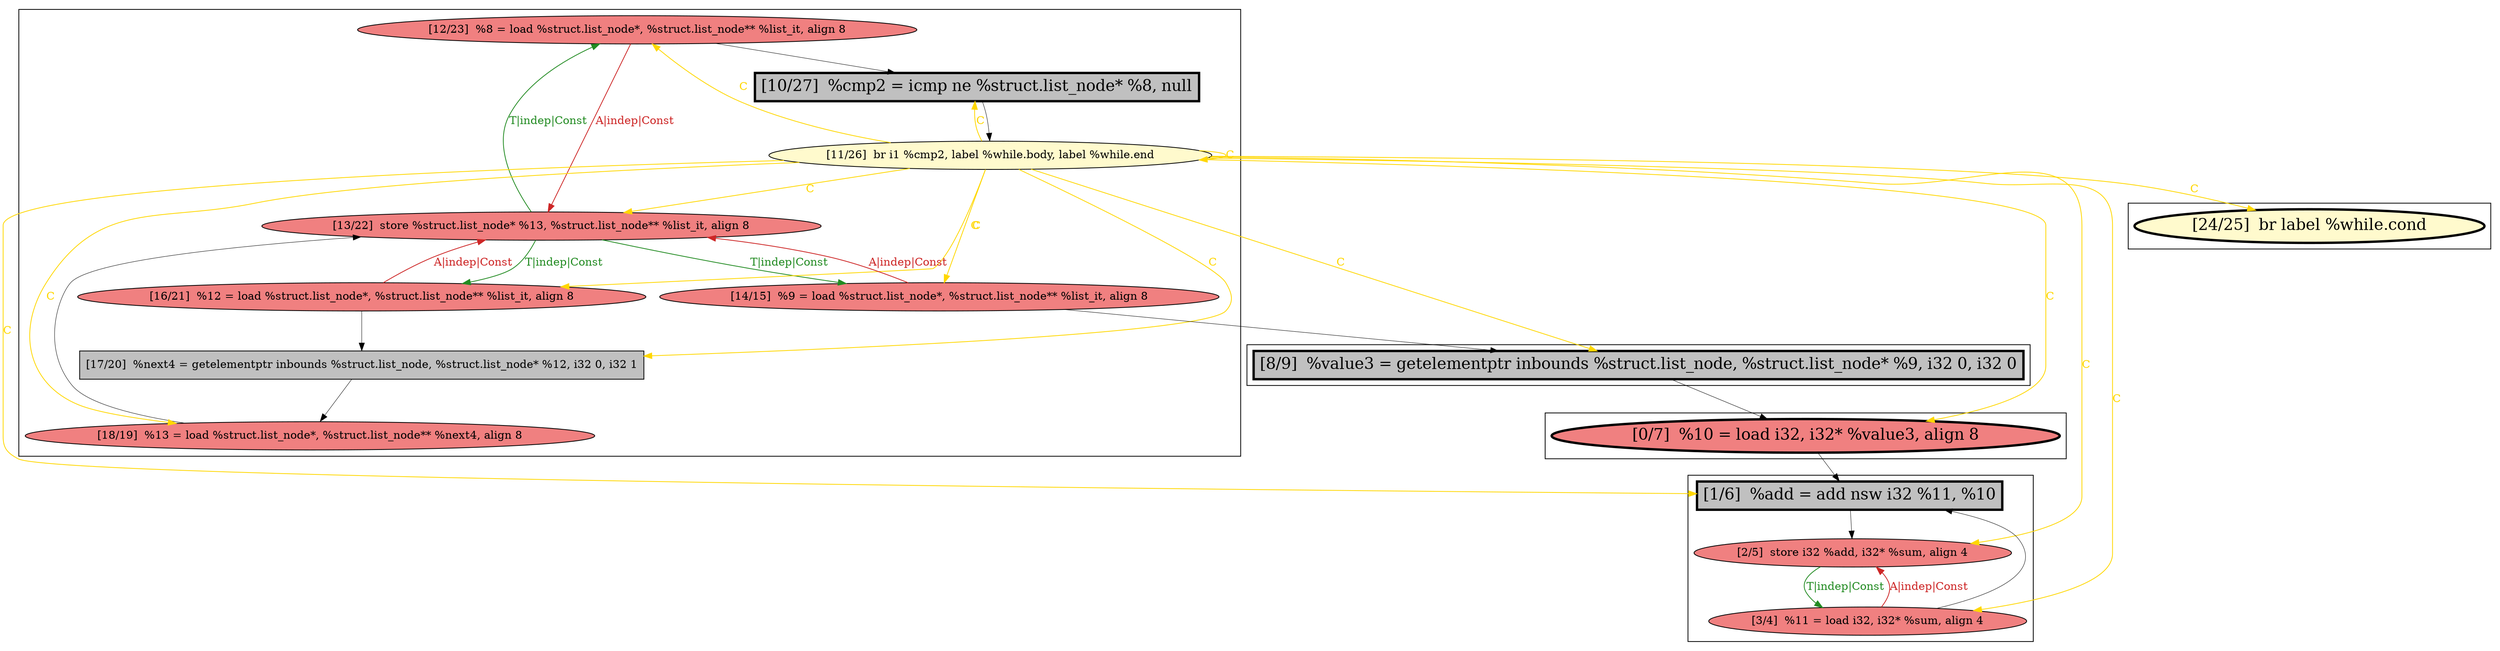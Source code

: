 
digraph G {



node949->node946 [style=solid,color=firebrick3,label="A|indep|Const",penwidth=1.0,fontcolor=firebrick3 ]
node948->node944 [style=solid,color=black,label="",penwidth=0.5,fontcolor=black ]
node946->node949 [style=solid,color=forestgreen,label="T|indep|Const",penwidth=1.0,fontcolor=forestgreen ]
node950->node938 [style=solid,color=gold,label="C",penwidth=1.0,fontcolor=gold ]
node946->node947 [style=solid,color=forestgreen,label="T|indep|Const",penwidth=1.0,fontcolor=forestgreen ]
node947->node942 [style=solid,color=black,label="",penwidth=0.5,fontcolor=black ]
node942->node941 [style=solid,color=black,label="",penwidth=0.5,fontcolor=black ]
node941->node938 [style=solid,color=black,label="",penwidth=0.5,fontcolor=black ]
node945->node950 [style=solid,color=black,label="",penwidth=0.5,fontcolor=black ]
node940->node938 [style=solid,color=black,label="",penwidth=0.5,fontcolor=black ]
node949->node945 [style=solid,color=black,label="",penwidth=0.5,fontcolor=black ]
node940->node939 [style=solid,color=firebrick3,label="A|indep|Const",penwidth=1.0,fontcolor=firebrick3 ]
node950->node945 [style=solid,color=gold,label="C",penwidth=1.0,fontcolor=gold ]
node950->node948 [style=solid,color=gold,label="C",penwidth=1.0,fontcolor=gold ]
node944->node946 [style=solid,color=black,label="",penwidth=0.5,fontcolor=black ]
node950->node944 [style=solid,color=gold,label="C",penwidth=1.0,fontcolor=gold ]
node950->node940 [style=solid,color=gold,label="C",penwidth=1.0,fontcolor=gold ]
node950->node943 [style=solid,color=gold,label="C",penwidth=1.0,fontcolor=gold ]
node950->node946 [style=solid,color=gold,label="C",penwidth=1.0,fontcolor=gold ]
node950->node941 [style=solid,color=gold,label="C",penwidth=1.0,fontcolor=gold ]
node938->node939 [style=solid,color=black,label="",penwidth=0.5,fontcolor=black ]
node950->node942 [style=solid,color=gold,label="C",penwidth=1.0,fontcolor=gold ]
node950->node950 [style=solid,color=gold,label="C",penwidth=1.0,fontcolor=gold ]
node943->node948 [style=solid,color=black,label="",penwidth=0.5,fontcolor=black ]
node950->node947 [style=solid,color=gold,label="C",penwidth=1.0,fontcolor=gold ]
node950->node949 [style=solid,color=gold,label="C",penwidth=1.0,fontcolor=gold ]
node947->node946 [style=solid,color=firebrick3,label="A|indep|Const",penwidth=1.0,fontcolor=firebrick3 ]
node943->node946 [style=solid,color=firebrick3,label="A|indep|Const",penwidth=1.0,fontcolor=firebrick3 ]
node950->node939 [style=solid,color=gold,label="C",penwidth=1.0,fontcolor=gold ]
node946->node943 [style=solid,color=forestgreen,label="T|indep|Const",penwidth=1.0,fontcolor=forestgreen ]
node950->node951 [style=solid,color=gold,label="C",penwidth=1.0,fontcolor=gold ]
node939->node940 [style=solid,color=forestgreen,label="T|indep|Const",penwidth=1.0,fontcolor=forestgreen ]


subgraph cluster4 {


node951 [penwidth=3.0,fontsize=20,fillcolor=lemonchiffon,label="[24/25]  br label %while.cond",shape=ellipse,style=filled ]



}

subgraph cluster3 {


node950 [fillcolor=lemonchiffon,label="[11/26]  br i1 %cmp2, label %while.body, label %while.end",shape=ellipse,style=filled ]
node949 [fillcolor=lightcoral,label="[12/23]  %8 = load %struct.list_node*, %struct.list_node** %list_it, align 8",shape=ellipse,style=filled ]
node944 [fillcolor=lightcoral,label="[18/19]  %13 = load %struct.list_node*, %struct.list_node** %next4, align 8",shape=ellipse,style=filled ]
node946 [fillcolor=lightcoral,label="[13/22]  store %struct.list_node* %13, %struct.list_node** %list_it, align 8",shape=ellipse,style=filled ]
node943 [fillcolor=lightcoral,label="[16/21]  %12 = load %struct.list_node*, %struct.list_node** %list_it, align 8",shape=ellipse,style=filled ]
node948 [fillcolor=grey,label="[17/20]  %next4 = getelementptr inbounds %struct.list_node, %struct.list_node* %12, i32 0, i32 1",shape=rectangle,style=filled ]
node945 [penwidth=3.0,fontsize=20,fillcolor=grey,label="[10/27]  %cmp2 = icmp ne %struct.list_node* %8, null",shape=rectangle,style=filled ]
node947 [fillcolor=lightcoral,label="[14/15]  %9 = load %struct.list_node*, %struct.list_node** %list_it, align 8",shape=ellipse,style=filled ]



}

subgraph cluster2 {


node942 [penwidth=3.0,fontsize=20,fillcolor=grey,label="[8/9]  %value3 = getelementptr inbounds %struct.list_node, %struct.list_node* %9, i32 0, i32 0",shape=rectangle,style=filled ]



}

subgraph cluster0 {


node938 [penwidth=3.0,fontsize=20,fillcolor=grey,label="[1/6]  %add = add nsw i32 %11, %10",shape=rectangle,style=filled ]
node940 [fillcolor=lightcoral,label="[3/4]  %11 = load i32, i32* %sum, align 4",shape=ellipse,style=filled ]
node939 [fillcolor=lightcoral,label="[2/5]  store i32 %add, i32* %sum, align 4",shape=ellipse,style=filled ]



}

subgraph cluster1 {


node941 [penwidth=3.0,fontsize=20,fillcolor=lightcoral,label="[0/7]  %10 = load i32, i32* %value3, align 8",shape=ellipse,style=filled ]



}

}
